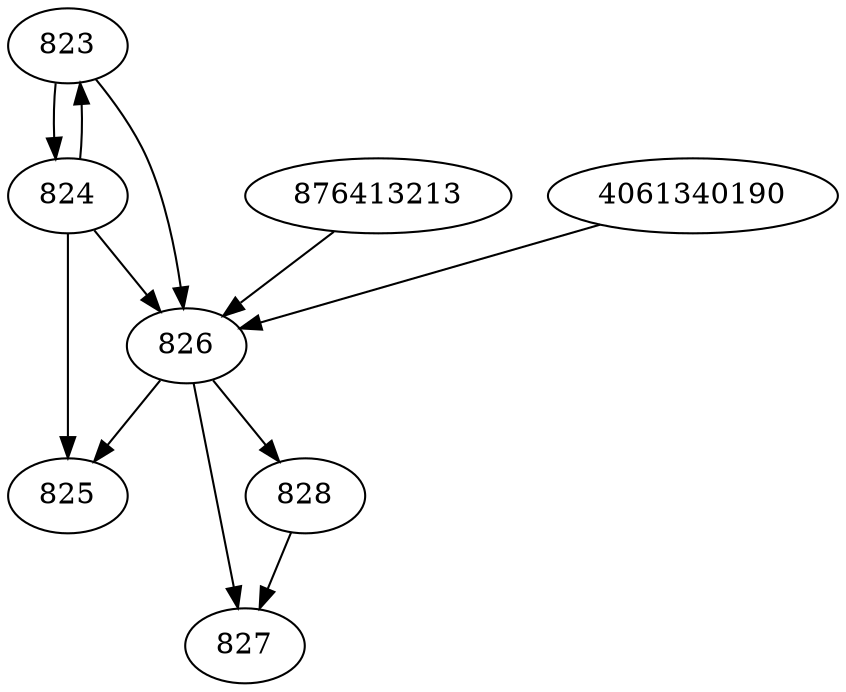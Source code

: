 strict digraph  {
823;
824;
825;
826;
827;
828;
876413213;
4061340190;
823 -> 826;
823 -> 824;
824 -> 825;
824 -> 823;
824 -> 826;
826 -> 825;
826 -> 828;
826 -> 827;
828 -> 827;
876413213 -> 826;
4061340190 -> 826;
}
